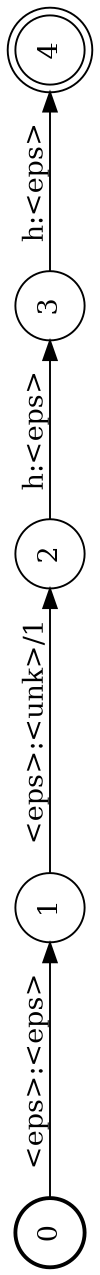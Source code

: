 digraph FST {
rankdir = LR;
size = "8.5,11";
label = "";
center = 1;
orientation = Landscape;
ranksep = "0.4";
nodesep = "0.25";
0 [label = "0", shape = circle, style = bold, fontsize = 14]
	0 -> 1 [label = "<eps>:<eps>", fontsize = 14];
1 [label = "1", shape = circle, style = solid, fontsize = 14]
	1 -> 2 [label = "<eps>:<unk>/1", fontsize = 14];
2 [label = "2", shape = circle, style = solid, fontsize = 14]
	2 -> 3 [label = "h:<eps>", fontsize = 14];
3 [label = "3", shape = circle, style = solid, fontsize = 14]
	3 -> 4 [label = "h:<eps>", fontsize = 14];
4 [label = "4", shape = doublecircle, style = solid, fontsize = 14]
}

